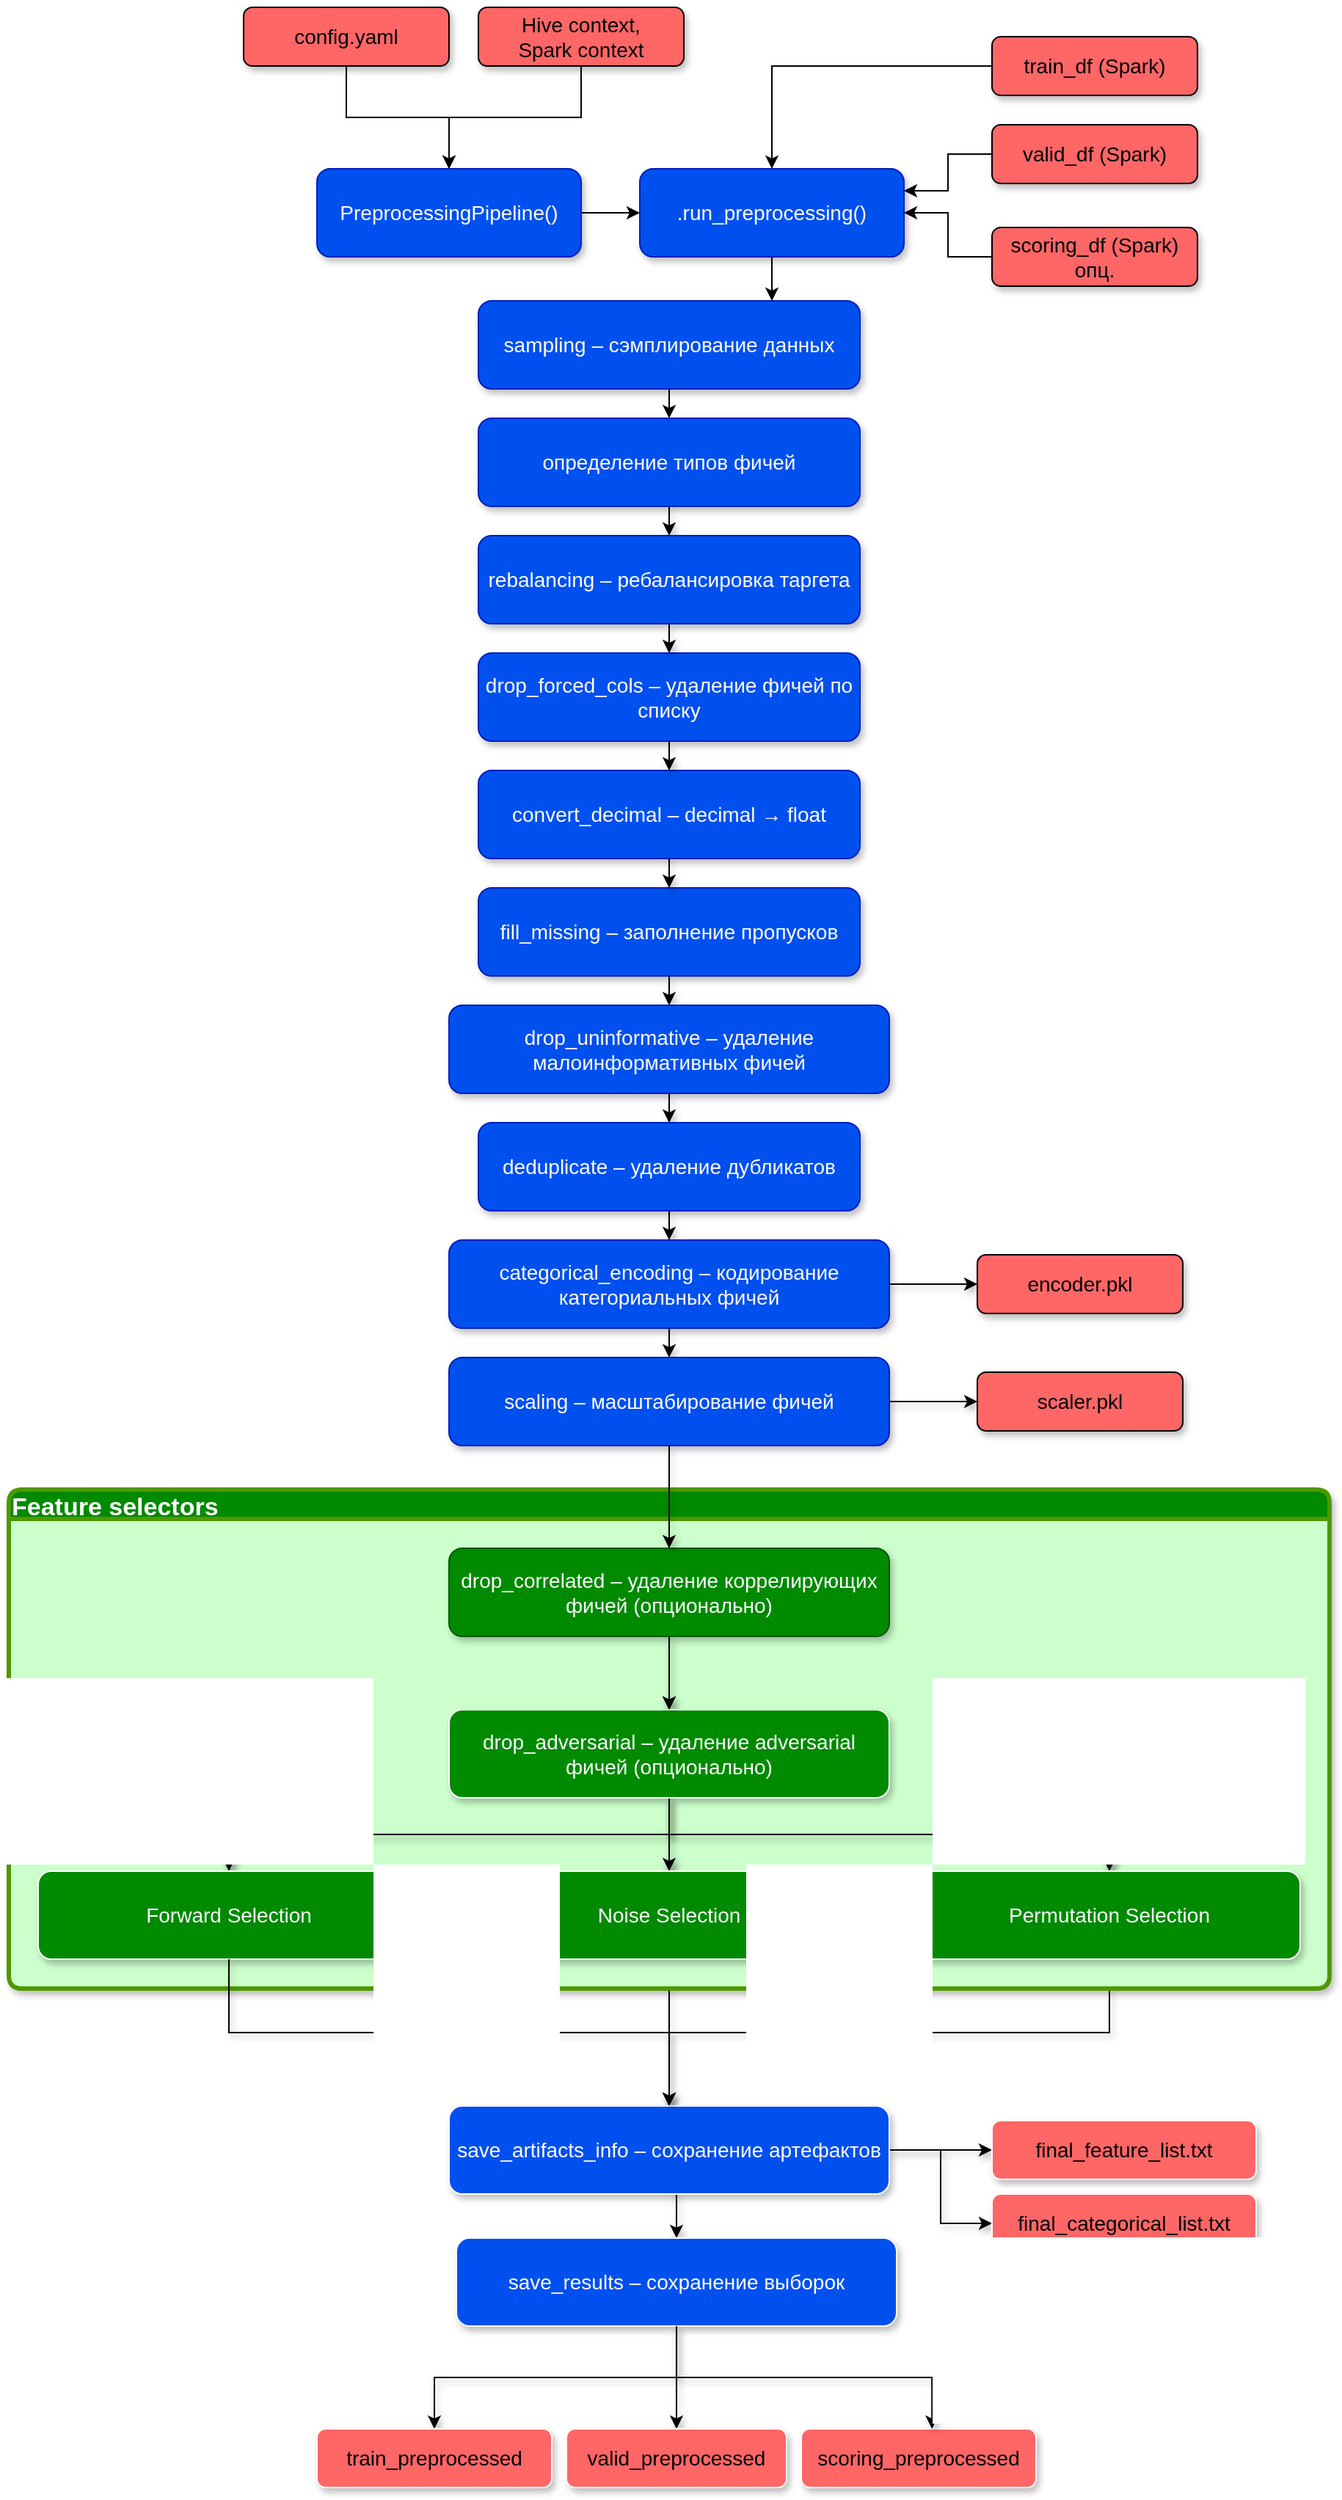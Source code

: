 <mxfile version="24.7.17">
  <diagram id="preprocessing" name="Preprocessing Pipeline">
    <mxGraphModel dx="1941" dy="2116" grid="1" gridSize="10" guides="1" tooltips="1" connect="1" arrows="1" fold="1" page="1" pageScale="1" pageWidth="827" pageHeight="1169" math="0" shadow="0">
      <root>
        <mxCell id="0" />
        <mxCell id="1" parent="0" />
        <mxCell id="0RdHX4QLqhJlG7mHTZc2-48" value="" style="edgeStyle=orthogonalEdgeStyle;rounded=0;orthogonalLoop=1;jettySize=auto;html=1;" edge="1" parent="1" source="in1" target="run">
          <mxGeometry relative="1" as="geometry" />
        </mxCell>
        <mxCell id="in1" value="train_df (Spark)" style="rounded=1;whiteSpace=wrap;html=1;fillColor=#ff6666;strokeColor=#000000;shadow=1;fontSize=14;" parent="1" vertex="1">
          <mxGeometry x="570" y="-20" width="140" height="40" as="geometry" />
        </mxCell>
        <mxCell id="0RdHX4QLqhJlG7mHTZc2-50" style="edgeStyle=orthogonalEdgeStyle;rounded=0;orthogonalLoop=1;jettySize=auto;html=1;entryX=1;entryY=0.25;entryDx=0;entryDy=0;" edge="1" parent="1" source="in2" target="run">
          <mxGeometry relative="1" as="geometry" />
        </mxCell>
        <mxCell id="in2" value="valid_df (Spark)" style="rounded=1;whiteSpace=wrap;html=1;fillColor=#ff6666;strokeColor=#000000;shadow=1;fontSize=14;" parent="1" vertex="1">
          <mxGeometry x="570" y="40" width="140" height="40" as="geometry" />
        </mxCell>
        <mxCell id="0RdHX4QLqhJlG7mHTZc2-42" style="edgeStyle=orthogonalEdgeStyle;rounded=0;orthogonalLoop=1;jettySize=auto;html=1;exitX=0;exitY=0.5;exitDx=0;exitDy=0;entryX=1;entryY=0.5;entryDx=0;entryDy=0;" edge="1" parent="1" source="in3" target="run">
          <mxGeometry relative="1" as="geometry" />
        </mxCell>
        <mxCell id="in3" value="scoring_df (Spark) опц." style="rounded=1;whiteSpace=wrap;html=1;fillColor=#ff6666;strokeColor=#000000;shadow=1;fontSize=14;" parent="1" vertex="1">
          <mxGeometry x="570" y="110" width="140" height="40" as="geometry" />
        </mxCell>
        <mxCell id="0RdHX4QLqhJlG7mHTZc2-47" value="" style="edgeStyle=orthogonalEdgeStyle;rounded=0;orthogonalLoop=1;jettySize=auto;html=1;" edge="1" parent="1" source="run">
          <mxGeometry relative="1" as="geometry">
            <mxPoint x="420" y="160" as="targetPoint" />
          </mxGeometry>
        </mxCell>
        <mxCell id="run" value=".run_preprocessing()" style="rounded=1;whiteSpace=wrap;html=1;fillColor=#0050ef;strokeColor=#001DBC;fontColor=#ffffff;shadow=1;fontSize=14;" parent="1" vertex="1">
          <mxGeometry x="330" y="70" width="180" height="60" as="geometry" />
        </mxCell>
        <mxCell id="0RdHX4QLqhJlG7mHTZc2-51" style="edgeStyle=orthogonalEdgeStyle;rounded=0;orthogonalLoop=1;jettySize=auto;html=1;exitX=0.5;exitY=1;exitDx=0;exitDy=0;entryX=0.5;entryY=0;entryDx=0;entryDy=0;" edge="1" parent="1" source="sampling" target="init_cols">
          <mxGeometry relative="1" as="geometry" />
        </mxCell>
        <mxCell id="sampling" value="sampling – сэмплирование данных" style="rounded=1;whiteSpace=wrap;html=1;fillColor=#0050ef;strokeColor=#001DBC;fontColor=#ffffff;shadow=1;fontSize=14;" parent="1" vertex="1">
          <mxGeometry x="220" y="160" width="260" height="60" as="geometry" />
        </mxCell>
        <mxCell id="CmgywpFn_wHd5K9U7j7T-5" style="edgeStyle=orthogonalEdgeStyle;rounded=0;orthogonalLoop=1;jettySize=auto;html=1;exitX=0.5;exitY=1;exitDx=0;exitDy=0;entryX=0.5;entryY=0;entryDx=0;entryDy=0;shadow=1;fontSize=14;" parent="1" source="init_cols" target="rebal" edge="1">
          <mxGeometry relative="1" as="geometry" />
        </mxCell>
        <mxCell id="init_cols" value="определение типов фичей" style="rounded=1;whiteSpace=wrap;html=1;fillColor=#0050ef;strokeColor=#001DBC;fontColor=#ffffff;shadow=1;fontSize=14;" parent="1" vertex="1">
          <mxGeometry x="220" y="240" width="260" height="60" as="geometry" />
        </mxCell>
        <mxCell id="rebal" value="rebalancing – ребалансировка таргета" style="rounded=1;whiteSpace=wrap;html=1;fillColor=#0050ef;strokeColor=#001DBC;fontColor=#ffffff;shadow=1;fontSize=14;" parent="1" vertex="1">
          <mxGeometry x="220" y="320" width="260" height="60" as="geometry" />
        </mxCell>
        <mxCell id="drop_force" value="drop_forced_cols – удаление фичей по списку" style="rounded=1;whiteSpace=wrap;html=1;fillColor=#0050ef;strokeColor=#001DBC;fontColor=#ffffff;shadow=1;fontSize=14;" parent="1" vertex="1">
          <mxGeometry x="220" y="400" width="260" height="60" as="geometry" />
        </mxCell>
        <mxCell id="conv_dec" value="convert_decimal – decimal → float" style="rounded=1;whiteSpace=wrap;html=1;fillColor=#0050ef;strokeColor=#001DBC;fontColor=#ffffff;shadow=1;fontSize=14;" parent="1" vertex="1">
          <mxGeometry x="220" y="480" width="260" height="60" as="geometry" />
        </mxCell>
        <mxCell id="0RdHX4QLqhJlG7mHTZc2-1" style="edgeStyle=orthogonalEdgeStyle;rounded=0;orthogonalLoop=1;jettySize=auto;html=1;exitX=0.5;exitY=1;exitDx=0;exitDy=0;entryX=0.5;entryY=0;entryDx=0;entryDy=0;shadow=1;fontSize=14;" edge="1" parent="1" source="fill_na" target="drop_uninf">
          <mxGeometry relative="1" as="geometry" />
        </mxCell>
        <mxCell id="fill_na" value="fill_missing – заполнение пропусков" style="rounded=1;whiteSpace=wrap;html=1;fillColor=#0050ef;strokeColor=#001DBC;fontColor=#ffffff;shadow=1;fontSize=14;" parent="1" vertex="1">
          <mxGeometry x="220" y="560" width="260" height="60" as="geometry" />
        </mxCell>
        <mxCell id="0RdHX4QLqhJlG7mHTZc2-2" style="edgeStyle=orthogonalEdgeStyle;rounded=0;orthogonalLoop=1;jettySize=auto;html=1;exitX=0.5;exitY=1;exitDx=0;exitDy=0;entryX=0.5;entryY=0;entryDx=0;entryDy=0;shadow=1;fontSize=14;" edge="1" parent="1" source="drop_uninf" target="dedup">
          <mxGeometry relative="1" as="geometry" />
        </mxCell>
        <mxCell id="drop_uninf" value="drop_uninformative – удаление малоинформативных фичей" style="rounded=1;whiteSpace=wrap;html=1;fillColor=#0050ef;strokeColor=#001DBC;fontColor=#ffffff;shadow=1;fontSize=14;" parent="1" vertex="1">
          <mxGeometry x="200" y="640" width="300" height="60" as="geometry" />
        </mxCell>
        <mxCell id="0RdHX4QLqhJlG7mHTZc2-5" style="edgeStyle=orthogonalEdgeStyle;rounded=0;orthogonalLoop=1;jettySize=auto;html=1;exitX=0.5;exitY=1;exitDx=0;exitDy=0;entryX=0.5;entryY=0;entryDx=0;entryDy=0;shadow=1;fontSize=14;" edge="1" parent="1" source="dedup" target="cat_enc">
          <mxGeometry relative="1" as="geometry" />
        </mxCell>
        <mxCell id="dedup" value="deduplicate – удаление дубликатов" style="rounded=1;whiteSpace=wrap;html=1;fillColor=#0050ef;strokeColor=#001DBC;fontColor=#ffffff;shadow=1;fontSize=14;" parent="1" vertex="1">
          <mxGeometry x="220" y="720" width="260" height="60" as="geometry" />
        </mxCell>
        <mxCell id="CmgywpFn_wHd5K9U7j7T-25" style="edgeStyle=orthogonalEdgeStyle;rounded=0;orthogonalLoop=1;jettySize=auto;html=1;exitX=1;exitY=0.5;exitDx=0;exitDy=0;entryX=0;entryY=0.5;entryDx=0;entryDy=0;shadow=1;fontSize=14;" parent="1" source="cat_enc" target="CmgywpFn_wHd5K9U7j7T-24" edge="1">
          <mxGeometry relative="1" as="geometry" />
        </mxCell>
        <mxCell id="0RdHX4QLqhJlG7mHTZc2-6" style="edgeStyle=orthogonalEdgeStyle;rounded=0;orthogonalLoop=1;jettySize=auto;html=1;exitX=0.5;exitY=1;exitDx=0;exitDy=0;entryX=0.5;entryY=0;entryDx=0;entryDy=0;shadow=1;fontSize=14;" edge="1" parent="1" source="cat_enc" target="CmgywpFn_wHd5K9U7j7T-6">
          <mxGeometry relative="1" as="geometry" />
        </mxCell>
        <mxCell id="cat_enc" value="categorical_encoding – кодирование категориальных фичей" style="rounded=1;whiteSpace=wrap;html=1;fillColor=#0050ef;strokeColor=#001DBC;fontColor=#ffffff;shadow=1;fontSize=14;" parent="1" vertex="1">
          <mxGeometry x="200" y="800" width="300" height="60" as="geometry" />
        </mxCell>
        <mxCell id="CmgywpFn_wHd5K9U7j7T-32" style="edgeStyle=orthogonalEdgeStyle;rounded=0;orthogonalLoop=1;jettySize=auto;html=1;exitX=0.5;exitY=1;exitDx=0;exitDy=0;entryX=0.5;entryY=0;entryDx=0;entryDy=0;shadow=1;" parent="1" source="fs_noise" target="save_art" edge="1">
          <mxGeometry relative="1" as="geometry" />
        </mxCell>
        <mxCell id="CmgywpFn_wHd5K9U7j7T-34" style="edgeStyle=orthogonalEdgeStyle;rounded=0;orthogonalLoop=1;jettySize=auto;html=1;exitX=0.5;exitY=1;exitDx=0;exitDy=0;entryX=0.5;entryY=0;entryDx=0;entryDy=0;shadow=1;" parent="1" source="fs_perm" target="save_art" edge="1">
          <mxGeometry relative="1" as="geometry" />
        </mxCell>
        <mxCell id="CmgywpFn_wHd5K9U7j7T-17" style="edgeStyle=orthogonalEdgeStyle;rounded=0;orthogonalLoop=1;jettySize=auto;html=1;exitX=0.5;exitY=1;exitDx=0;exitDy=0;entryX=0.5;entryY=0;entryDx=0;entryDy=0;shadow=1;fontSize=14;" parent="1" source="save_art" target="save_res" edge="1">
          <mxGeometry relative="1" as="geometry" />
        </mxCell>
        <mxCell id="CmgywpFn_wHd5K9U7j7T-30" style="edgeStyle=orthogonalEdgeStyle;rounded=0;orthogonalLoop=1;jettySize=auto;html=1;exitX=1;exitY=0.5;exitDx=0;exitDy=0;entryX=0;entryY=0.5;entryDx=0;entryDy=0;shadow=1;fontSize=14;" parent="1" source="save_art" target="CmgywpFn_wHd5K9U7j7T-26" edge="1">
          <mxGeometry relative="1" as="geometry" />
        </mxCell>
        <mxCell id="CmgywpFn_wHd5K9U7j7T-31" style="edgeStyle=orthogonalEdgeStyle;rounded=0;orthogonalLoop=1;jettySize=auto;html=1;exitX=1;exitY=0.5;exitDx=0;exitDy=0;entryX=0;entryY=0.5;entryDx=0;entryDy=0;shadow=1;fontSize=14;" parent="1" source="save_art" target="CmgywpFn_wHd5K9U7j7T-27" edge="1">
          <mxGeometry relative="1" as="geometry" />
        </mxCell>
        <mxCell id="save_art" value="save_artifacts_info – сохранение артефактов" style="rounded=1;whiteSpace=wrap;html=1;fillColor=#0050ef;strokeColor=#FFFFFF;fontColor=#ffffff;shadow=1;fontSize=14;" parent="1" vertex="1">
          <mxGeometry x="200" y="1390" width="300" height="60" as="geometry" />
        </mxCell>
        <mxCell id="CmgywpFn_wHd5K9U7j7T-19" style="edgeStyle=orthogonalEdgeStyle;rounded=0;orthogonalLoop=1;jettySize=auto;html=1;exitX=0.5;exitY=1;exitDx=0;exitDy=0;entryX=0.5;entryY=0;entryDx=0;entryDy=0;shadow=1;fontSize=14;" parent="1" source="save_res" target="out1" edge="1">
          <mxGeometry relative="1" as="geometry" />
        </mxCell>
        <mxCell id="CmgywpFn_wHd5K9U7j7T-20" style="edgeStyle=orthogonalEdgeStyle;rounded=0;orthogonalLoop=1;jettySize=auto;html=1;exitX=0.5;exitY=1;exitDx=0;exitDy=0;entryX=0.5;entryY=0;entryDx=0;entryDy=0;shadow=1;fontSize=14;" parent="1" source="save_res" target="out2" edge="1">
          <mxGeometry relative="1" as="geometry" />
        </mxCell>
        <mxCell id="save_res" value="save_results – сохранение выборок" style="rounded=1;whiteSpace=wrap;html=1;fillColor=#0050ef;strokeColor=#FFFFFF;fontColor=#ffffff;shadow=1;fontSize=14;" parent="1" vertex="1">
          <mxGeometry x="205" y="1480" width="300" height="60" as="geometry" />
        </mxCell>
        <mxCell id="out1" value="train_preprocessed" style="rounded=1;whiteSpace=wrap;html=1;fillColor=#ff6666;strokeColor=#FFFFFF;shadow=1;fontSize=14;" parent="1" vertex="1">
          <mxGeometry x="110" y="1610" width="160" height="40" as="geometry" />
        </mxCell>
        <mxCell id="out2" value="valid_preprocessed" style="rounded=1;whiteSpace=wrap;html=1;fillColor=#ff6666;strokeColor=#FFFFFF;shadow=1;fontSize=14;" parent="1" vertex="1">
          <mxGeometry x="280" y="1610" width="150" height="40" as="geometry" />
        </mxCell>
        <mxCell id="out3" value="scoring_preprocessed" style="rounded=1;whiteSpace=wrap;html=1;fillColor=#ff6666;strokeColor=#FFFFFF;shadow=1;fontSize=14;" parent="1" vertex="1">
          <mxGeometry x="440" y="1610" width="160" height="40" as="geometry" />
        </mxCell>
        <mxCell id="e8" style="edgeStyle=orthogonalEdgeStyle;html=1;shadow=1;fontSize=14;" parent="1" source="rebal" target="drop_force" edge="1">
          <mxGeometry relative="1" as="geometry" />
        </mxCell>
        <mxCell id="e9" style="edgeStyle=orthogonalEdgeStyle;html=1;shadow=1;fontSize=14;" parent="1" source="drop_force" target="conv_dec" edge="1">
          <mxGeometry relative="1" as="geometry" />
        </mxCell>
        <mxCell id="e10" style="edgeStyle=orthogonalEdgeStyle;html=1;shadow=1;fontSize=14;" parent="1" source="conv_dec" target="fill_na" edge="1">
          <mxGeometry relative="1" as="geometry" />
        </mxCell>
        <mxCell id="CmgywpFn_wHd5K9U7j7T-23" style="edgeStyle=orthogonalEdgeStyle;rounded=0;orthogonalLoop=1;jettySize=auto;html=1;exitX=1;exitY=0.5;exitDx=0;exitDy=0;entryX=0;entryY=0.5;entryDx=0;entryDy=0;shadow=1;fontSize=14;" parent="1" source="CmgywpFn_wHd5K9U7j7T-6" target="CmgywpFn_wHd5K9U7j7T-22" edge="1">
          <mxGeometry relative="1" as="geometry" />
        </mxCell>
        <mxCell id="CmgywpFn_wHd5K9U7j7T-6" value="scaling – масштабирование фичей" style="rounded=1;whiteSpace=wrap;html=1;fillColor=#0050ef;strokeColor=#001DBC;fontColor=#ffffff;shadow=1;fontSize=14;" parent="1" vertex="1">
          <mxGeometry x="200" y="880" width="300" height="60" as="geometry" />
        </mxCell>
        <mxCell id="CmgywpFn_wHd5K9U7j7T-21" style="edgeStyle=orthogonalEdgeStyle;rounded=0;orthogonalLoop=1;jettySize=auto;html=1;exitX=0.5;exitY=1;exitDx=0;exitDy=0;entryX=0.557;entryY=0;entryDx=0;entryDy=0;entryPerimeter=0;shadow=1;fontSize=14;" parent="1" source="save_res" target="out3" edge="1">
          <mxGeometry relative="1" as="geometry" />
        </mxCell>
        <mxCell id="CmgywpFn_wHd5K9U7j7T-22" value="&lt;div style=&quot;font-size: 14px;&quot;&gt;scaler.pkl&lt;/div&gt;" style="rounded=1;whiteSpace=wrap;html=1;fillColor=#ff6666;strokeColor=#000000;shadow=1;fontSize=14;" parent="1" vertex="1">
          <mxGeometry x="560" y="890" width="140" height="40" as="geometry" />
        </mxCell>
        <mxCell id="CmgywpFn_wHd5K9U7j7T-24" value="&lt;div style=&quot;font-size: 14px;&quot;&gt;encoder.pkl&lt;/div&gt;" style="rounded=1;whiteSpace=wrap;html=1;fillColor=#ff6666;strokeColor=#000000;shadow=1;fontSize=14;" parent="1" vertex="1">
          <mxGeometry x="560" y="810" width="140" height="40" as="geometry" />
        </mxCell>
        <mxCell id="CmgywpFn_wHd5K9U7j7T-26" value="&lt;div style=&quot;font-size: 14px;&quot;&gt;final_feature_list.txt&lt;/div&gt;" style="rounded=1;whiteSpace=wrap;html=1;fillColor=#ff6666;strokeColor=#FFFFFF;shadow=1;fontSize=14;" parent="1" vertex="1">
          <mxGeometry x="570" y="1400" width="180" height="40" as="geometry" />
        </mxCell>
        <mxCell id="CmgywpFn_wHd5K9U7j7T-27" value="&lt;div style=&quot;font-size: 14px;&quot;&gt;final_categorical_list.txt&lt;/div&gt;" style="rounded=1;whiteSpace=wrap;html=1;fillColor=#ff6666;strokeColor=#FFFFFF;shadow=1;fontSize=14;" parent="1" vertex="1">
          <mxGeometry x="570" y="1450" width="180" height="40" as="geometry" />
        </mxCell>
        <mxCell id="0RdHX4QLqhJlG7mHTZc2-45" value="" style="edgeStyle=orthogonalEdgeStyle;rounded=0;orthogonalLoop=1;jettySize=auto;html=1;" edge="1" parent="1" source="CmgywpFn_wHd5K9U7j7T-35" target="0RdHX4QLqhJlG7mHTZc2-31">
          <mxGeometry relative="1" as="geometry" />
        </mxCell>
        <mxCell id="CmgywpFn_wHd5K9U7j7T-35" value="config.yaml" style="rounded=1;whiteSpace=wrap;html=1;fillColor=#ff6666;strokeColor=#000000;shadow=1;fontSize=14;" parent="1" vertex="1">
          <mxGeometry x="60" y="-40" width="140" height="40" as="geometry" />
        </mxCell>
        <mxCell id="CmgywpFn_wHd5K9U7j7T-41" value="Feature selectors" style="swimlane;startSize=20;horizontal=1;childLayout=treeLayout;horizontalTree=0;sortEdges=1;resizable=0;containerType=tree;fontSize=17;strokeWidth=3;fillColor=#008a00;fontColor=#ffffff;strokeColor=#4D9900;gradientColor=none;swimlaneFillColor=#CCFFCC;glass=0;rounded=1;shadow=1;noLabel=0;movableLabel=0;align=left;" parent="1" vertex="1">
          <mxGeometry x="-100" y="970" width="900" height="340" as="geometry" />
        </mxCell>
        <mxCell id="0RdHX4QLqhJlG7mHTZc2-10" style="edgeStyle=orthogonalEdgeStyle;rounded=0;orthogonalLoop=1;jettySize=auto;html=1;exitX=0.5;exitY=1;exitDx=0;exitDy=0;entryX=0.5;entryY=0;entryDx=0;entryDy=0;shadow=1;" edge="1" parent="CmgywpFn_wHd5K9U7j7T-41" source="drop_corr" target="drop_adv">
          <mxGeometry relative="1" as="geometry" />
        </mxCell>
        <mxCell id="drop_corr" value="drop_correlated – удаление коррелирующих фичей (опционально)" style="rounded=1;whiteSpace=wrap;html=1;fillColor=#008a00;strokeColor=#005700;fontColor=#ffffff;shadow=1;fontSize=14;" parent="CmgywpFn_wHd5K9U7j7T-41" vertex="1">
          <mxGeometry x="300" y="40" width="300" height="60" as="geometry" />
        </mxCell>
        <mxCell id="CmgywpFn_wHd5K9U7j7T-49" style="edgeStyle=orthogonalEdgeStyle;rounded=0;orthogonalLoop=1;jettySize=auto;html=1;exitX=0.5;exitY=1;exitDx=0;exitDy=0;strokeColor=#FFFFFF;shadow=1;" parent="CmgywpFn_wHd5K9U7j7T-41" source="drop_adv" target="fs_noise" edge="1">
          <mxGeometry relative="1" as="geometry" />
        </mxCell>
        <mxCell id="CmgywpFn_wHd5K9U7j7T-50" style="edgeStyle=orthogonalEdgeStyle;rounded=0;orthogonalLoop=1;jettySize=auto;html=1;exitX=0.5;exitY=1;exitDx=0;exitDy=0;strokeColor=#FFFFFF;shadow=1;" parent="CmgywpFn_wHd5K9U7j7T-41" source="drop_adv" target="fs_forward" edge="1">
          <mxGeometry relative="1" as="geometry" />
        </mxCell>
        <mxCell id="CmgywpFn_wHd5K9U7j7T-51" style="edgeStyle=orthogonalEdgeStyle;rounded=0;orthogonalLoop=1;jettySize=auto;html=1;exitX=0.5;exitY=1;exitDx=0;exitDy=0;entryX=0.5;entryY=0;entryDx=0;entryDy=0;strokeColor=#FFFFFF;shadow=1;" parent="CmgywpFn_wHd5K9U7j7T-41" source="drop_adv" target="fs_perm" edge="1">
          <mxGeometry relative="1" as="geometry" />
        </mxCell>
        <mxCell id="0RdHX4QLqhJlG7mHTZc2-11" style="edgeStyle=orthogonalEdgeStyle;rounded=0;orthogonalLoop=1;jettySize=auto;html=1;exitX=0.5;exitY=1;exitDx=0;exitDy=0;shadow=1;" edge="1" parent="CmgywpFn_wHd5K9U7j7T-41" source="drop_adv" target="fs_noise">
          <mxGeometry relative="1" as="geometry" />
        </mxCell>
        <mxCell id="0RdHX4QLqhJlG7mHTZc2-12" style="edgeStyle=orthogonalEdgeStyle;rounded=0;orthogonalLoop=1;jettySize=auto;html=1;exitX=0.5;exitY=1;exitDx=0;exitDy=0;entryX=0.5;entryY=0;entryDx=0;entryDy=0;shadow=1;" edge="1" parent="CmgywpFn_wHd5K9U7j7T-41" source="drop_adv" target="fs_forward">
          <mxGeometry relative="1" as="geometry" />
        </mxCell>
        <mxCell id="0RdHX4QLqhJlG7mHTZc2-13" style="edgeStyle=orthogonalEdgeStyle;rounded=0;orthogonalLoop=1;jettySize=auto;html=1;exitX=0.5;exitY=1;exitDx=0;exitDy=0;entryX=0.5;entryY=0;entryDx=0;entryDy=0;shadow=1;" edge="1" parent="CmgywpFn_wHd5K9U7j7T-41" source="drop_adv" target="fs_perm">
          <mxGeometry relative="1" as="geometry" />
        </mxCell>
        <mxCell id="drop_adv" value="drop_adversarial – удаление adversarial фичей (опционально)" style="rounded=1;whiteSpace=wrap;html=1;fillColor=#008a00;strokeColor=#FFFFFF;fontColor=#ffffff;shadow=1;fontSize=14;" parent="CmgywpFn_wHd5K9U7j7T-41" vertex="1">
          <mxGeometry x="300" y="150" width="300" height="60" as="geometry" />
        </mxCell>
        <mxCell id="e15" style="edgeStyle=orthogonalEdgeStyle;html=1;shadow=1;" parent="CmgywpFn_wHd5K9U7j7T-41" source="drop_corr" target="drop_adv" edge="1">
          <mxGeometry relative="1" as="geometry" />
        </mxCell>
        <mxCell id="fs_forward" value="Forward Selection" style="rounded=1;whiteSpace=wrap;html=1;fillColor=#008a00;strokeColor=#FFFFFF;fontColor=#ffffff;shadow=1;fontSize=14;" parent="CmgywpFn_wHd5K9U7j7T-41" vertex="1">
          <mxGeometry x="20" y="260" width="260" height="60" as="geometry" />
        </mxCell>
        <mxCell id="fs_noise" value="Noise Selection" style="rounded=1;whiteSpace=wrap;html=1;fillColor=#008a00;strokeColor=#FFFFFF;fontColor=#ffffff;shadow=1;fontSize=14;" parent="CmgywpFn_wHd5K9U7j7T-41" vertex="1">
          <mxGeometry x="320" y="260" width="260" height="60" as="geometry" />
        </mxCell>
        <mxCell id="fs_perm" value="Permutation Selection" style="rounded=1;whiteSpace=wrap;html=1;fillColor=#008a00;strokeColor=#FFFFFF;fontColor=#ffffff;shadow=1;fontSize=14;" parent="CmgywpFn_wHd5K9U7j7T-41" vertex="1">
          <mxGeometry x="620" y="260" width="260" height="60" as="geometry" />
        </mxCell>
        <mxCell id="CmgywpFn_wHd5K9U7j7T-48" style="edgeStyle=orthogonalEdgeStyle;rounded=0;orthogonalLoop=1;jettySize=auto;html=1;exitX=0.5;exitY=1;exitDx=0;exitDy=0;entryX=0.5;entryY=0;entryDx=0;entryDy=0;shadow=1;" parent="1" source="fs_forward" target="save_art" edge="1">
          <mxGeometry relative="1" as="geometry" />
        </mxCell>
        <mxCell id="0RdHX4QLqhJlG7mHTZc2-7" style="edgeStyle=orthogonalEdgeStyle;rounded=0;orthogonalLoop=1;jettySize=auto;html=1;exitX=0.5;exitY=1;exitDx=0;exitDy=0;shadow=1;" edge="1" parent="1" source="CmgywpFn_wHd5K9U7j7T-6" target="drop_corr">
          <mxGeometry relative="1" as="geometry" />
        </mxCell>
        <mxCell id="0RdHX4QLqhJlG7mHTZc2-44" value="" style="edgeStyle=orthogonalEdgeStyle;rounded=0;orthogonalLoop=1;jettySize=auto;html=1;" edge="1" parent="1" source="0RdHX4QLqhJlG7mHTZc2-30" target="0RdHX4QLqhJlG7mHTZc2-31">
          <mxGeometry relative="1" as="geometry" />
        </mxCell>
        <mxCell id="0RdHX4QLqhJlG7mHTZc2-30" value="Hive context, &lt;br&gt;Spark context" style="rounded=1;whiteSpace=wrap;html=1;fillColor=#ff6666;strokeColor=#000000;shadow=1;fontSize=14;" vertex="1" parent="1">
          <mxGeometry x="220" y="-40" width="140" height="40" as="geometry" />
        </mxCell>
        <mxCell id="0RdHX4QLqhJlG7mHTZc2-46" value="" style="edgeStyle=orthogonalEdgeStyle;rounded=0;orthogonalLoop=1;jettySize=auto;html=1;" edge="1" parent="1" source="0RdHX4QLqhJlG7mHTZc2-31" target="run">
          <mxGeometry relative="1" as="geometry" />
        </mxCell>
        <mxCell id="0RdHX4QLqhJlG7mHTZc2-31" value="PreprocessingPipeline()" style="rounded=1;whiteSpace=wrap;html=1;fillColor=#0050ef;strokeColor=#001DBC;fontColor=#ffffff;shadow=1;fontSize=14;" vertex="1" parent="1">
          <mxGeometry x="110" y="70" width="180" height="60" as="geometry" />
        </mxCell>
      </root>
    </mxGraphModel>
  </diagram>
</mxfile>

